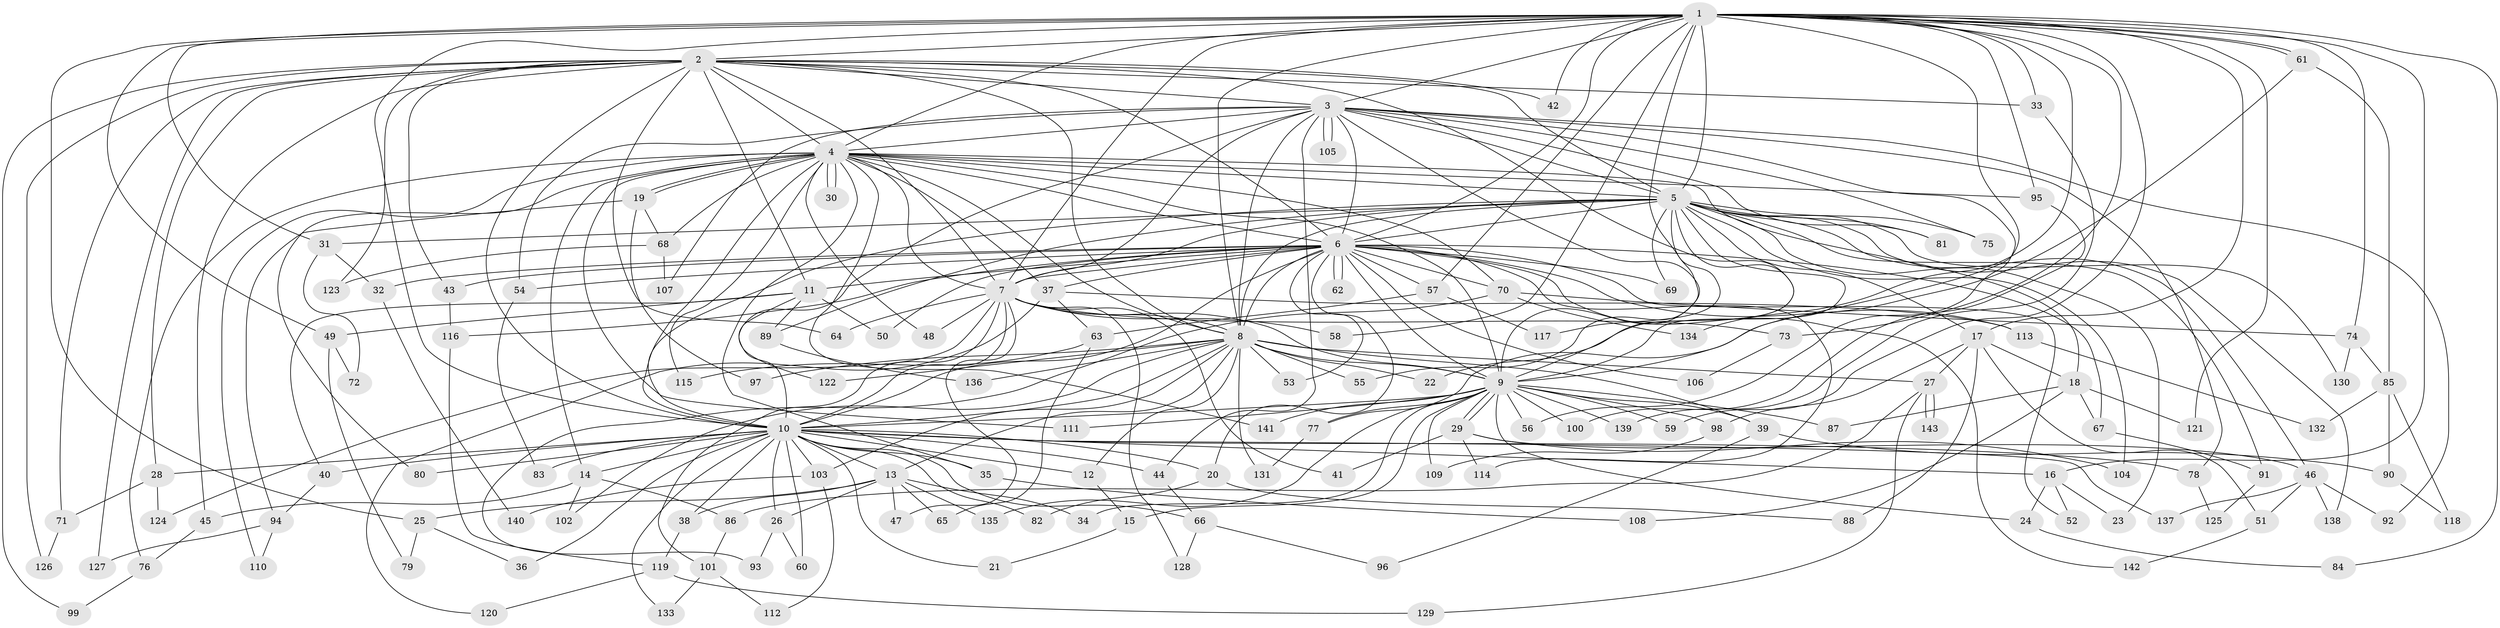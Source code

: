 // Generated by graph-tools (version 1.1) at 2025/44/03/09/25 04:44:45]
// undirected, 143 vertices, 311 edges
graph export_dot {
graph [start="1"]
  node [color=gray90,style=filled];
  1;
  2;
  3;
  4;
  5;
  6;
  7;
  8;
  9;
  10;
  11;
  12;
  13;
  14;
  15;
  16;
  17;
  18;
  19;
  20;
  21;
  22;
  23;
  24;
  25;
  26;
  27;
  28;
  29;
  30;
  31;
  32;
  33;
  34;
  35;
  36;
  37;
  38;
  39;
  40;
  41;
  42;
  43;
  44;
  45;
  46;
  47;
  48;
  49;
  50;
  51;
  52;
  53;
  54;
  55;
  56;
  57;
  58;
  59;
  60;
  61;
  62;
  63;
  64;
  65;
  66;
  67;
  68;
  69;
  70;
  71;
  72;
  73;
  74;
  75;
  76;
  77;
  78;
  79;
  80;
  81;
  82;
  83;
  84;
  85;
  86;
  87;
  88;
  89;
  90;
  91;
  92;
  93;
  94;
  95;
  96;
  97;
  98;
  99;
  100;
  101;
  102;
  103;
  104;
  105;
  106;
  107;
  108;
  109;
  110;
  111;
  112;
  113;
  114;
  115;
  116;
  117;
  118;
  119;
  120;
  121;
  122;
  123;
  124;
  125;
  126;
  127;
  128;
  129;
  130;
  131;
  132;
  133;
  134;
  135;
  136;
  137;
  138;
  139;
  140;
  141;
  142;
  143;
  1 -- 2;
  1 -- 3;
  1 -- 4;
  1 -- 5;
  1 -- 6;
  1 -- 7;
  1 -- 8;
  1 -- 9;
  1 -- 10;
  1 -- 16;
  1 -- 17;
  1 -- 25;
  1 -- 31;
  1 -- 33;
  1 -- 42;
  1 -- 49;
  1 -- 55;
  1 -- 57;
  1 -- 58;
  1 -- 59;
  1 -- 61;
  1 -- 61;
  1 -- 73;
  1 -- 74;
  1 -- 84;
  1 -- 95;
  1 -- 121;
  1 -- 134;
  2 -- 3;
  2 -- 4;
  2 -- 5;
  2 -- 6;
  2 -- 7;
  2 -- 8;
  2 -- 9;
  2 -- 10;
  2 -- 11;
  2 -- 28;
  2 -- 33;
  2 -- 42;
  2 -- 43;
  2 -- 45;
  2 -- 64;
  2 -- 71;
  2 -- 99;
  2 -- 123;
  2 -- 126;
  2 -- 127;
  3 -- 4;
  3 -- 5;
  3 -- 6;
  3 -- 7;
  3 -- 8;
  3 -- 9;
  3 -- 10;
  3 -- 44;
  3 -- 54;
  3 -- 56;
  3 -- 75;
  3 -- 78;
  3 -- 81;
  3 -- 92;
  3 -- 105;
  3 -- 105;
  3 -- 107;
  4 -- 5;
  4 -- 6;
  4 -- 7;
  4 -- 8;
  4 -- 9;
  4 -- 10;
  4 -- 14;
  4 -- 18;
  4 -- 19;
  4 -- 19;
  4 -- 30;
  4 -- 30;
  4 -- 35;
  4 -- 37;
  4 -- 48;
  4 -- 68;
  4 -- 70;
  4 -- 76;
  4 -- 80;
  4 -- 95;
  4 -- 110;
  4 -- 111;
  4 -- 115;
  4 -- 141;
  5 -- 6;
  5 -- 7;
  5 -- 8;
  5 -- 9;
  5 -- 10;
  5 -- 17;
  5 -- 22;
  5 -- 23;
  5 -- 31;
  5 -- 46;
  5 -- 69;
  5 -- 75;
  5 -- 81;
  5 -- 89;
  5 -- 91;
  5 -- 104;
  5 -- 117;
  5 -- 130;
  5 -- 138;
  6 -- 7;
  6 -- 8;
  6 -- 9;
  6 -- 10;
  6 -- 11;
  6 -- 20;
  6 -- 32;
  6 -- 37;
  6 -- 43;
  6 -- 50;
  6 -- 52;
  6 -- 53;
  6 -- 54;
  6 -- 57;
  6 -- 62;
  6 -- 62;
  6 -- 67;
  6 -- 69;
  6 -- 70;
  6 -- 106;
  6 -- 113;
  6 -- 114;
  6 -- 116;
  6 -- 142;
  7 -- 8;
  7 -- 9;
  7 -- 10;
  7 -- 41;
  7 -- 47;
  7 -- 48;
  7 -- 58;
  7 -- 64;
  7 -- 73;
  7 -- 101;
  7 -- 124;
  7 -- 128;
  8 -- 9;
  8 -- 10;
  8 -- 12;
  8 -- 13;
  8 -- 22;
  8 -- 27;
  8 -- 39;
  8 -- 53;
  8 -- 55;
  8 -- 97;
  8 -- 102;
  8 -- 103;
  8 -- 122;
  8 -- 131;
  8 -- 136;
  9 -- 10;
  9 -- 15;
  9 -- 24;
  9 -- 29;
  9 -- 29;
  9 -- 34;
  9 -- 39;
  9 -- 56;
  9 -- 59;
  9 -- 77;
  9 -- 87;
  9 -- 98;
  9 -- 100;
  9 -- 109;
  9 -- 111;
  9 -- 135;
  9 -- 139;
  9 -- 141;
  10 -- 12;
  10 -- 13;
  10 -- 14;
  10 -- 16;
  10 -- 20;
  10 -- 21;
  10 -- 26;
  10 -- 28;
  10 -- 35;
  10 -- 36;
  10 -- 38;
  10 -- 40;
  10 -- 44;
  10 -- 60;
  10 -- 66;
  10 -- 78;
  10 -- 80;
  10 -- 82;
  10 -- 83;
  10 -- 103;
  10 -- 133;
  10 -- 137;
  11 -- 40;
  11 -- 49;
  11 -- 50;
  11 -- 89;
  11 -- 122;
  12 -- 15;
  13 -- 25;
  13 -- 26;
  13 -- 34;
  13 -- 38;
  13 -- 47;
  13 -- 65;
  13 -- 135;
  14 -- 45;
  14 -- 86;
  14 -- 102;
  15 -- 21;
  16 -- 23;
  16 -- 24;
  16 -- 52;
  17 -- 18;
  17 -- 27;
  17 -- 51;
  17 -- 88;
  17 -- 98;
  18 -- 67;
  18 -- 87;
  18 -- 108;
  18 -- 121;
  19 -- 68;
  19 -- 94;
  19 -- 97;
  20 -- 82;
  20 -- 88;
  24 -- 84;
  25 -- 36;
  25 -- 79;
  26 -- 60;
  26 -- 93;
  27 -- 86;
  27 -- 129;
  27 -- 143;
  27 -- 143;
  28 -- 71;
  28 -- 124;
  29 -- 41;
  29 -- 46;
  29 -- 104;
  29 -- 114;
  31 -- 32;
  31 -- 72;
  32 -- 140;
  33 -- 139;
  35 -- 108;
  37 -- 63;
  37 -- 113;
  37 -- 120;
  38 -- 119;
  39 -- 90;
  39 -- 96;
  40 -- 94;
  43 -- 116;
  44 -- 66;
  45 -- 76;
  46 -- 51;
  46 -- 92;
  46 -- 137;
  46 -- 138;
  49 -- 72;
  49 -- 79;
  51 -- 142;
  54 -- 83;
  57 -- 63;
  57 -- 117;
  61 -- 77;
  61 -- 85;
  63 -- 65;
  63 -- 115;
  66 -- 96;
  66 -- 128;
  67 -- 91;
  68 -- 107;
  68 -- 123;
  70 -- 74;
  70 -- 93;
  70 -- 134;
  71 -- 126;
  73 -- 106;
  74 -- 85;
  74 -- 130;
  76 -- 99;
  77 -- 131;
  78 -- 125;
  85 -- 90;
  85 -- 118;
  85 -- 132;
  86 -- 101;
  89 -- 136;
  90 -- 118;
  91 -- 125;
  94 -- 110;
  94 -- 127;
  95 -- 100;
  98 -- 109;
  101 -- 112;
  101 -- 133;
  103 -- 112;
  103 -- 140;
  113 -- 132;
  116 -- 119;
  119 -- 120;
  119 -- 129;
}
